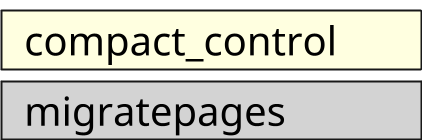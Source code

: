 @startuml
scale 1/5

skinparam Component {
    Style rectangle
    FontSize 200
    BorderThickness 10
    BackgroundColor transparent
}


skinparam Package {
    Style rectangle
    FontSize 0
    BorderThickness 0
    BackgroundColor transparent
}


skinparam Rectangle {
    Style rectangle
    FontSize 200
    BorderThickness 0
    BackgroundColor transparent
}

' component:
component "  compact_control	" as c0 #LightYellow
component "  migratepages		" as c1 #LightGrey
' layout:
c0-down[hidden]-c1

@enduml
